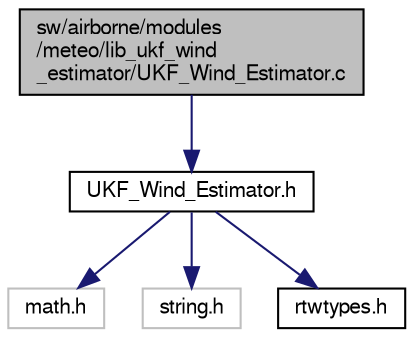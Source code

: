 digraph "sw/airborne/modules/meteo/lib_ukf_wind_estimator/UKF_Wind_Estimator.c"
{
  edge [fontname="FreeSans",fontsize="10",labelfontname="FreeSans",labelfontsize="10"];
  node [fontname="FreeSans",fontsize="10",shape=record];
  Node1 [label="sw/airborne/modules\l/meteo/lib_ukf_wind\l_estimator/UKF_Wind_Estimator.c",height=0.2,width=0.4,color="black", fillcolor="grey75", style="filled", fontcolor="black"];
  Node1 -> Node2 [color="midnightblue",fontsize="10",style="solid",fontname="FreeSans"];
  Node2 [label="UKF_Wind_Estimator.h",height=0.2,width=0.4,color="black", fillcolor="white", style="filled",URL="$UKF__Wind__Estimator_8h.html"];
  Node2 -> Node3 [color="midnightblue",fontsize="10",style="solid",fontname="FreeSans"];
  Node3 [label="math.h",height=0.2,width=0.4,color="grey75", fillcolor="white", style="filled"];
  Node2 -> Node4 [color="midnightblue",fontsize="10",style="solid",fontname="FreeSans"];
  Node4 [label="string.h",height=0.2,width=0.4,color="grey75", fillcolor="white", style="filled"];
  Node2 -> Node5 [color="midnightblue",fontsize="10",style="solid",fontname="FreeSans"];
  Node5 [label="rtwtypes.h",height=0.2,width=0.4,color="black", fillcolor="white", style="filled",URL="$rtwtypes_8h.html"];
}
